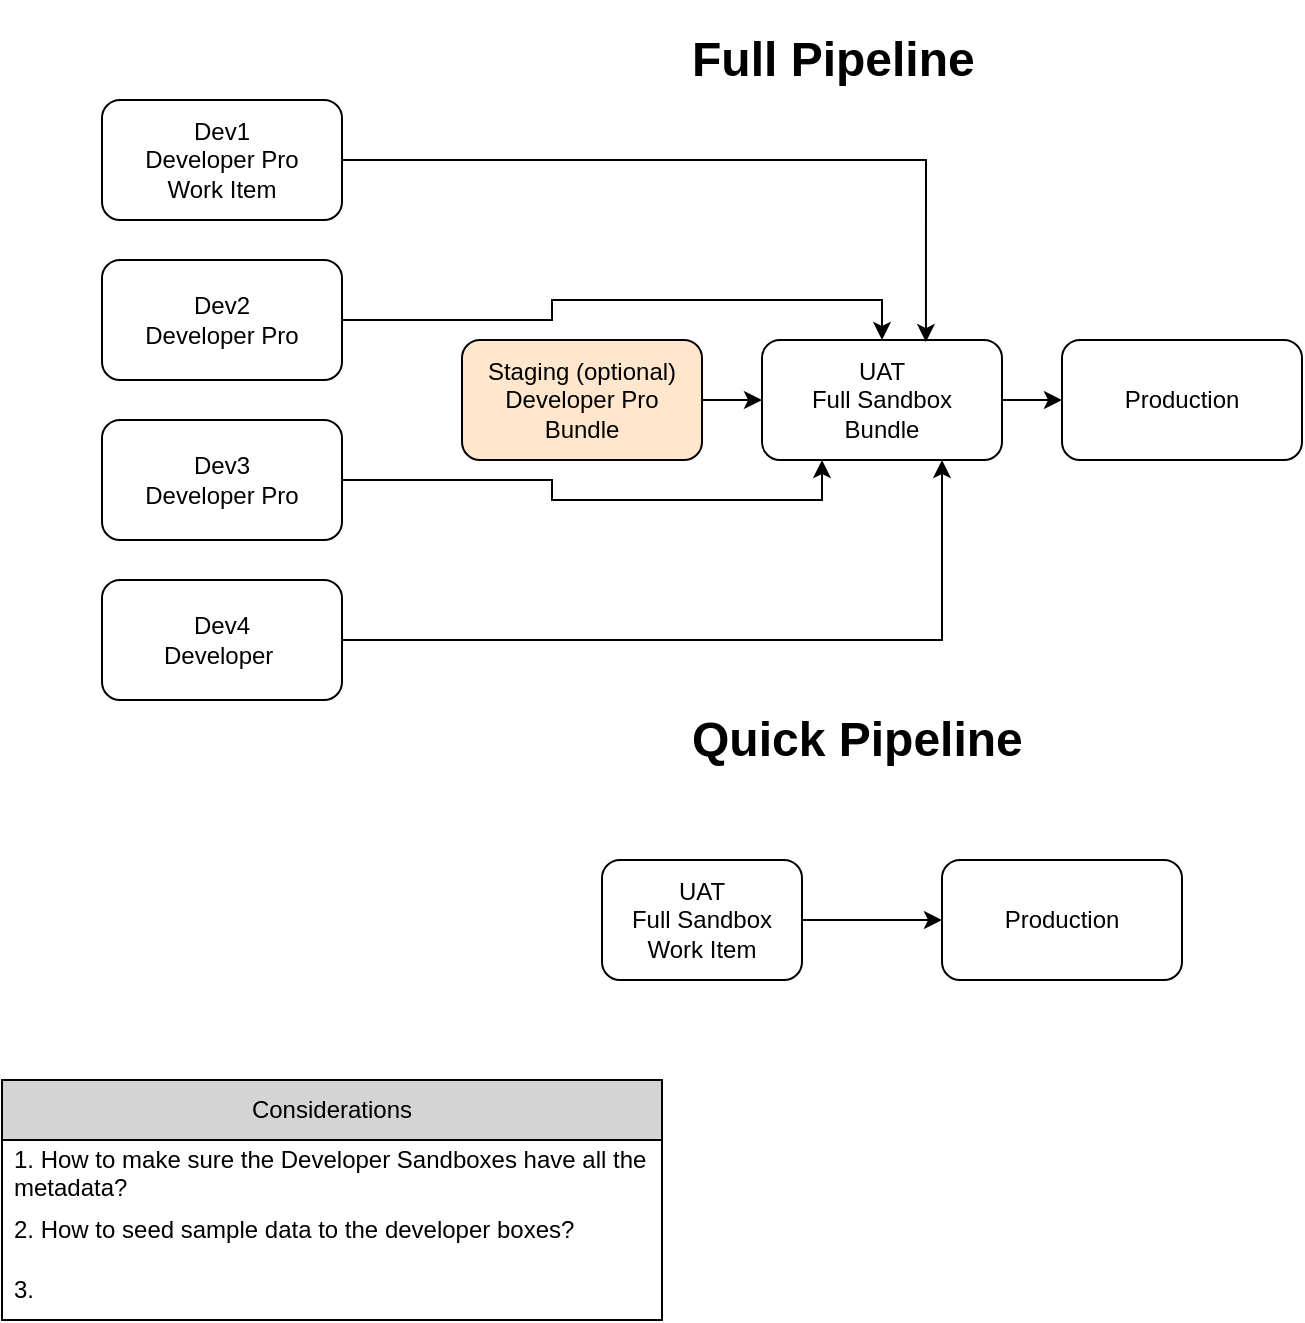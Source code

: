 <mxfile version="21.2.1" type="github">
  <diagram name="Page-1" id="c7558073-3199-34d8-9f00-42111426c3f3">
    <mxGraphModel dx="1434" dy="707" grid="1" gridSize="10" guides="1" tooltips="1" connect="1" arrows="1" fold="1" page="1" pageScale="1" pageWidth="826" pageHeight="1169" background="none" math="0" shadow="0">
      <root>
        <mxCell id="0" />
        <mxCell id="1" parent="0" />
        <mxCell id="q9RcElau2b4ymmq7PIII-96" value="Production" style="rounded=1;whiteSpace=wrap;html=1;" parent="1" vertex="1">
          <mxGeometry x="580" y="170" width="120" height="60" as="geometry" />
        </mxCell>
        <mxCell id="q9RcElau2b4ymmq7PIII-110" style="edgeStyle=orthogonalEdgeStyle;rounded=0;orthogonalLoop=1;jettySize=auto;html=1;entryX=0;entryY=0.5;entryDx=0;entryDy=0;" parent="1" source="q9RcElau2b4ymmq7PIII-97" target="q9RcElau2b4ymmq7PIII-96" edge="1">
          <mxGeometry relative="1" as="geometry" />
        </mxCell>
        <mxCell id="q9RcElau2b4ymmq7PIII-97" value="UAT&lt;br&gt;Full Sandbox&lt;br&gt;Bundle" style="rounded=1;whiteSpace=wrap;html=1;" parent="1" vertex="1">
          <mxGeometry x="430" y="170" width="120" height="60" as="geometry" />
        </mxCell>
        <mxCell id="q9RcElau2b4ymmq7PIII-107" style="edgeStyle=orthogonalEdgeStyle;rounded=0;orthogonalLoop=1;jettySize=auto;html=1;entryX=0.25;entryY=1;entryDx=0;entryDy=0;" parent="1" source="q9RcElau2b4ymmq7PIII-98" target="q9RcElau2b4ymmq7PIII-97" edge="1">
          <mxGeometry relative="1" as="geometry" />
        </mxCell>
        <mxCell id="q9RcElau2b4ymmq7PIII-98" value="Dev3&lt;br&gt;Developer Pro" style="rounded=1;whiteSpace=wrap;html=1;" parent="1" vertex="1">
          <mxGeometry x="100" y="210" width="120" height="60" as="geometry" />
        </mxCell>
        <mxCell id="q9RcElau2b4ymmq7PIII-105" style="edgeStyle=orthogonalEdgeStyle;rounded=0;orthogonalLoop=1;jettySize=auto;html=1;entryX=0.5;entryY=0;entryDx=0;entryDy=0;" parent="1" source="q9RcElau2b4ymmq7PIII-99" target="q9RcElau2b4ymmq7PIII-97" edge="1">
          <mxGeometry relative="1" as="geometry" />
        </mxCell>
        <mxCell id="q9RcElau2b4ymmq7PIII-99" value="Dev2&lt;br&gt;Developer Pro" style="rounded=1;whiteSpace=wrap;html=1;" parent="1" vertex="1">
          <mxGeometry x="100" y="130" width="120" height="60" as="geometry" />
        </mxCell>
        <mxCell id="q9RcElau2b4ymmq7PIII-106" style="edgeStyle=orthogonalEdgeStyle;rounded=0;orthogonalLoop=1;jettySize=auto;html=1;entryX=0.683;entryY=0.017;entryDx=0;entryDy=0;entryPerimeter=0;" parent="1" source="q9RcElau2b4ymmq7PIII-100" target="q9RcElau2b4ymmq7PIII-97" edge="1">
          <mxGeometry relative="1" as="geometry" />
        </mxCell>
        <mxCell id="q9RcElau2b4ymmq7PIII-100" value="Dev1&lt;br&gt;Developer Pro&lt;br&gt;Work Item" style="rounded=1;whiteSpace=wrap;html=1;" parent="1" vertex="1">
          <mxGeometry x="100" y="50" width="120" height="60" as="geometry" />
        </mxCell>
        <mxCell id="q9RcElau2b4ymmq7PIII-109" style="edgeStyle=orthogonalEdgeStyle;rounded=0;orthogonalLoop=1;jettySize=auto;html=1;entryX=0;entryY=0.5;entryDx=0;entryDy=0;" parent="1" source="q9RcElau2b4ymmq7PIII-101" target="q9RcElau2b4ymmq7PIII-97" edge="1">
          <mxGeometry relative="1" as="geometry" />
        </mxCell>
        <mxCell id="q9RcElau2b4ymmq7PIII-101" value="Staging (optional)&lt;br&gt;Developer Pro&lt;br&gt;Bundle" style="rounded=1;whiteSpace=wrap;html=1;fillColor=#FFE6CC;" parent="1" vertex="1">
          <mxGeometry x="280" y="170" width="120" height="60" as="geometry" />
        </mxCell>
        <mxCell id="q9RcElau2b4ymmq7PIII-108" style="edgeStyle=orthogonalEdgeStyle;rounded=0;orthogonalLoop=1;jettySize=auto;html=1;entryX=0.75;entryY=1;entryDx=0;entryDy=0;" parent="1" source="q9RcElau2b4ymmq7PIII-102" target="q9RcElau2b4ymmq7PIII-97" edge="1">
          <mxGeometry relative="1" as="geometry">
            <mxPoint x="510" y="250" as="targetPoint" />
          </mxGeometry>
        </mxCell>
        <mxCell id="q9RcElau2b4ymmq7PIII-102" value="Dev4&lt;br&gt;Developer&amp;nbsp;" style="rounded=1;whiteSpace=wrap;html=1;" parent="1" vertex="1">
          <mxGeometry x="100" y="290" width="120" height="60" as="geometry" />
        </mxCell>
        <mxCell id="q9RcElau2b4ymmq7PIII-111" value="Considerations" style="swimlane;fontStyle=0;childLayout=stackLayout;horizontal=1;startSize=30;horizontalStack=0;resizeParent=1;resizeParentMax=0;resizeLast=0;collapsible=1;marginBottom=0;whiteSpace=wrap;html=1;fillColor=#D4D4D4;" parent="1" vertex="1">
          <mxGeometry x="50" y="540" width="330" height="120" as="geometry" />
        </mxCell>
        <mxCell id="q9RcElau2b4ymmq7PIII-112" value="1. How to make sure the Developer Sandboxes have all the metadata?" style="text;strokeColor=none;fillColor=none;align=left;verticalAlign=middle;spacingLeft=4;spacingRight=4;overflow=hidden;points=[[0,0.5],[1,0.5]];portConstraint=eastwest;rotatable=0;whiteSpace=wrap;html=1;" parent="q9RcElau2b4ymmq7PIII-111" vertex="1">
          <mxGeometry y="30" width="330" height="30" as="geometry" />
        </mxCell>
        <mxCell id="q9RcElau2b4ymmq7PIII-113" value="2. How to seed sample data to the developer boxes?" style="text;strokeColor=none;fillColor=none;align=left;verticalAlign=middle;spacingLeft=4;spacingRight=4;overflow=hidden;points=[[0,0.5],[1,0.5]];portConstraint=eastwest;rotatable=0;whiteSpace=wrap;html=1;" parent="q9RcElau2b4ymmq7PIII-111" vertex="1">
          <mxGeometry y="60" width="330" height="30" as="geometry" />
        </mxCell>
        <mxCell id="q9RcElau2b4ymmq7PIII-114" value="3." style="text;strokeColor=none;fillColor=none;align=left;verticalAlign=middle;spacingLeft=4;spacingRight=4;overflow=hidden;points=[[0,0.5],[1,0.5]];portConstraint=eastwest;rotatable=0;whiteSpace=wrap;html=1;" parent="q9RcElau2b4ymmq7PIII-111" vertex="1">
          <mxGeometry y="90" width="330" height="30" as="geometry" />
        </mxCell>
        <mxCell id="lpJZivtzPTiq8uPtPQIb-1" value="&lt;h1&gt;Full Pipeline&lt;/h1&gt;" style="text;html=1;strokeColor=none;fillColor=none;spacing=5;spacingTop=-20;whiteSpace=wrap;overflow=hidden;rounded=0;" vertex="1" parent="1">
          <mxGeometry x="390" y="10" width="170" height="50" as="geometry" />
        </mxCell>
        <mxCell id="lpJZivtzPTiq8uPtPQIb-2" value="&lt;h1&gt;Quick Pipeline&lt;/h1&gt;" style="text;html=1;strokeColor=none;fillColor=none;spacing=5;spacingTop=-20;whiteSpace=wrap;overflow=hidden;rounded=0;" vertex="1" parent="1">
          <mxGeometry x="390" y="350" width="200" height="50" as="geometry" />
        </mxCell>
        <mxCell id="lpJZivtzPTiq8uPtPQIb-5" value="Production" style="rounded=1;whiteSpace=wrap;html=1;" vertex="1" parent="1">
          <mxGeometry x="520" y="430" width="120" height="60" as="geometry" />
        </mxCell>
        <mxCell id="lpJZivtzPTiq8uPtPQIb-7" style="edgeStyle=orthogonalEdgeStyle;rounded=0;orthogonalLoop=1;jettySize=auto;html=1;entryX=0;entryY=0.5;entryDx=0;entryDy=0;" edge="1" parent="1" source="lpJZivtzPTiq8uPtPQIb-6" target="lpJZivtzPTiq8uPtPQIb-5">
          <mxGeometry relative="1" as="geometry" />
        </mxCell>
        <mxCell id="lpJZivtzPTiq8uPtPQIb-6" value="UAT&lt;br&gt;Full Sandbox&lt;br&gt;Work Item" style="rounded=1;whiteSpace=wrap;html=1;" vertex="1" parent="1">
          <mxGeometry x="350" y="430" width="100" height="60" as="geometry" />
        </mxCell>
      </root>
    </mxGraphModel>
  </diagram>
</mxfile>
